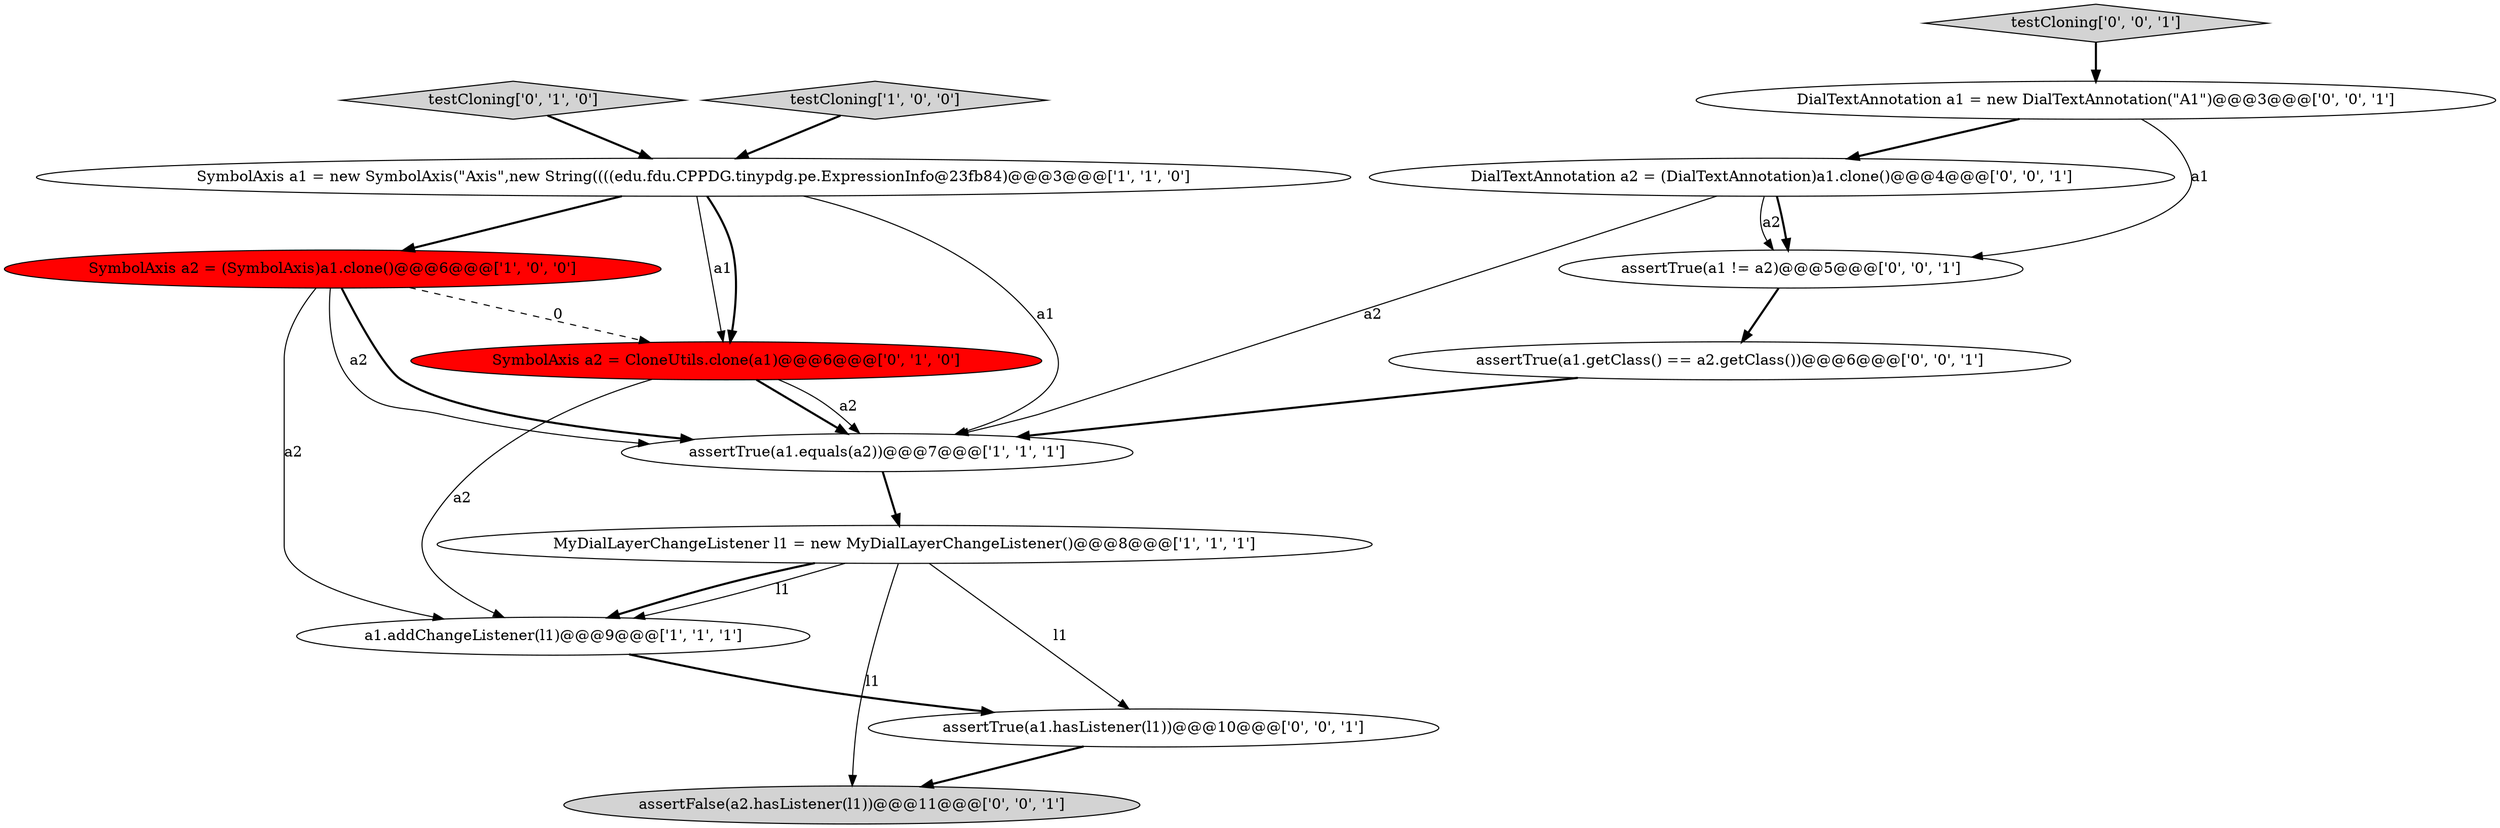 digraph {
6 [style = filled, label = "testCloning['0', '1', '0']", fillcolor = lightgray, shape = diamond image = "AAA0AAABBB2BBB"];
2 [style = filled, label = "MyDialLayerChangeListener l1 = new MyDialLayerChangeListener()@@@8@@@['1', '1', '1']", fillcolor = white, shape = ellipse image = "AAA0AAABBB1BBB"];
9 [style = filled, label = "assertTrue(a1.getClass() == a2.getClass())@@@6@@@['0', '0', '1']", fillcolor = white, shape = ellipse image = "AAA0AAABBB3BBB"];
13 [style = filled, label = "assertTrue(a1 != a2)@@@5@@@['0', '0', '1']", fillcolor = white, shape = ellipse image = "AAA0AAABBB3BBB"];
3 [style = filled, label = "SymbolAxis a2 = (SymbolAxis)a1.clone()@@@6@@@['1', '0', '0']", fillcolor = red, shape = ellipse image = "AAA1AAABBB1BBB"];
10 [style = filled, label = "testCloning['0', '0', '1']", fillcolor = lightgray, shape = diamond image = "AAA0AAABBB3BBB"];
8 [style = filled, label = "DialTextAnnotation a2 = (DialTextAnnotation)a1.clone()@@@4@@@['0', '0', '1']", fillcolor = white, shape = ellipse image = "AAA0AAABBB3BBB"];
7 [style = filled, label = "SymbolAxis a2 = CloneUtils.clone(a1)@@@6@@@['0', '1', '0']", fillcolor = red, shape = ellipse image = "AAA1AAABBB2BBB"];
0 [style = filled, label = "assertTrue(a1.equals(a2))@@@7@@@['1', '1', '1']", fillcolor = white, shape = ellipse image = "AAA0AAABBB1BBB"];
12 [style = filled, label = "assertFalse(a2.hasListener(l1))@@@11@@@['0', '0', '1']", fillcolor = lightgray, shape = ellipse image = "AAA0AAABBB3BBB"];
14 [style = filled, label = "assertTrue(a1.hasListener(l1))@@@10@@@['0', '0', '1']", fillcolor = white, shape = ellipse image = "AAA0AAABBB3BBB"];
4 [style = filled, label = "testCloning['1', '0', '0']", fillcolor = lightgray, shape = diamond image = "AAA0AAABBB1BBB"];
11 [style = filled, label = "DialTextAnnotation a1 = new DialTextAnnotation(\"A1\")@@@3@@@['0', '0', '1']", fillcolor = white, shape = ellipse image = "AAA0AAABBB3BBB"];
1 [style = filled, label = "a1.addChangeListener(l1)@@@9@@@['1', '1', '1']", fillcolor = white, shape = ellipse image = "AAA0AAABBB1BBB"];
5 [style = filled, label = "SymbolAxis a1 = new SymbolAxis(\"Axis\",new String((((edu.fdu.CPPDG.tinypdg.pe.ExpressionInfo@23fb84)@@@3@@@['1', '1', '0']", fillcolor = white, shape = ellipse image = "AAA0AAABBB1BBB"];
5->3 [style = bold, label=""];
11->13 [style = solid, label="a1"];
9->0 [style = bold, label=""];
3->7 [style = dashed, label="0"];
2->1 [style = bold, label=""];
0->2 [style = bold, label=""];
8->0 [style = solid, label="a2"];
7->0 [style = bold, label=""];
3->0 [style = bold, label=""];
6->5 [style = bold, label=""];
2->1 [style = solid, label="l1"];
8->13 [style = solid, label="a2"];
5->7 [style = solid, label="a1"];
5->0 [style = solid, label="a1"];
3->0 [style = solid, label="a2"];
3->1 [style = solid, label="a2"];
14->12 [style = bold, label=""];
5->7 [style = bold, label=""];
11->8 [style = bold, label=""];
1->14 [style = bold, label=""];
2->14 [style = solid, label="l1"];
13->9 [style = bold, label=""];
7->0 [style = solid, label="a2"];
4->5 [style = bold, label=""];
2->12 [style = solid, label="l1"];
7->1 [style = solid, label="a2"];
8->13 [style = bold, label=""];
10->11 [style = bold, label=""];
}
